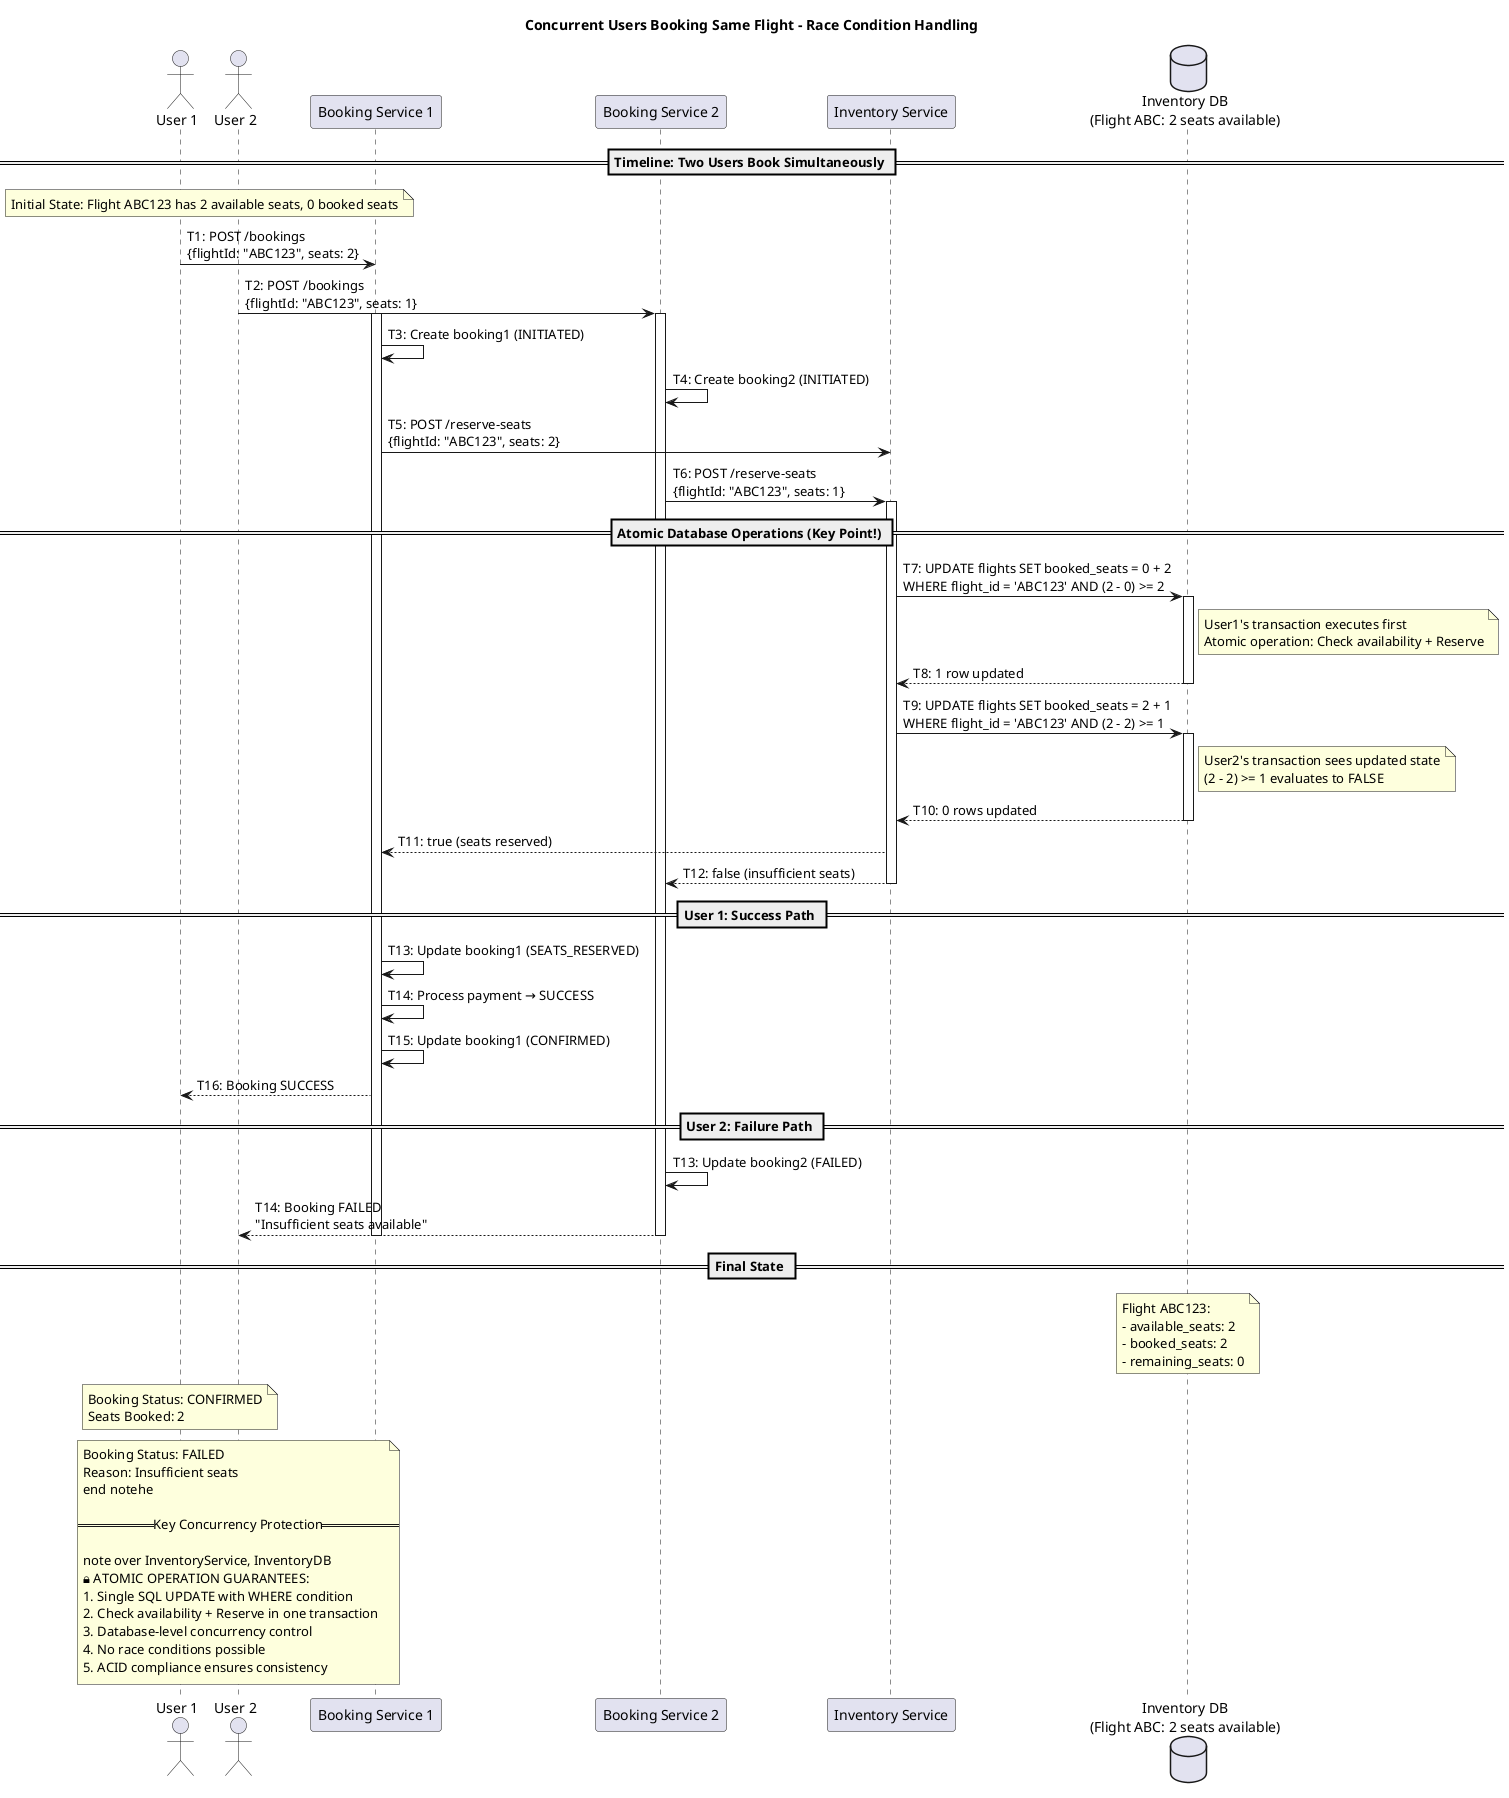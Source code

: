 @startuml Concurrent Booking Scenario

title Concurrent Users Booking Same Flight - Race Condition Handling

actor "User 1" as User1
actor "User 2" as User2
participant "Booking Service 1" as BS1
participant "Booking Service 2" as BS2
participant "Inventory Service" as InventoryService
database "Inventory DB\n(Flight ABC: 2 seats available)" as InventoryDB

== Timeline: Two Users Book Simultaneously ==

note over User1, User2
Initial State: Flight ABC123 has 2 available seats, 0 booked seats
end note

User1 -> BS1: T1: POST /bookings\n{flightId: "ABC123", seats: 2}
User2 -> BS2: T2: POST /bookings\n{flightId: "ABC123", seats: 1}

activate BS1
activate BS2

BS1 -> BS1: T3: Create booking1 (INITIATED)
BS2 -> BS2: T4: Create booking2 (INITIATED)

BS1 -> InventoryService: T5: POST /reserve-seats\n{flightId: "ABC123", seats: 2}
BS2 -> InventoryService: T6: POST /reserve-seats\n{flightId: "ABC123", seats: 1}

activate InventoryService

== Atomic Database Operations (Key Point!) ==

InventoryService -> InventoryDB: T7: UPDATE flights SET booked_seats = 0 + 2\nWHERE flight_id = 'ABC123' AND (2 - 0) >= 2
activate InventoryDB

note right of InventoryDB
User1's transaction executes first
Atomic operation: Check availability + Reserve
end note

InventoryDB --> InventoryService: T8: 1 row updated
deactivate InventoryDB

InventoryService -> InventoryDB: T9: UPDATE flights SET booked_seats = 2 + 1\nWHERE flight_id = 'ABC123' AND (2 - 2) >= 1
activate InventoryDB

note right of InventoryDB
User2's transaction sees updated state
(2 - 2) >= 1 evaluates to FALSE
end note

InventoryDB --> InventoryService: T10: 0 rows updated
deactivate InventoryDB

InventoryService --> BS1: T11: true (seats reserved)
InventoryService --> BS2: T12: false (insufficient seats)

deactivate InventoryService

== User 1: Success Path ==

BS1 -> BS1: T13: Update booking1 (SEATS_RESERVED)
BS1 -> BS1: T14: Process payment → SUCCESS
BS1 -> BS1: T15: Update booking1 (CONFIRMED)
BS1 --> User1: T16: Booking SUCCESS

== User 2: Failure Path ==

BS2 -> BS2: T13: Update booking2 (FAILED)
BS2 --> User2: T14: Booking FAILED\n"Insufficient seats available"

deactivate BS1
deactivate BS2

== Final State ==

note over InventoryDB
Flight ABC123:
- available_seats: 2
- booked_seats: 2
- remaining_seats: 0
end note

note over User1
Booking Status: CONFIRMED
Seats Booked: 2
end note

note over User2
Booking Status: FAILED
Reason: Insufficient seats
end notehe

== Key Concurrency Protection ==

note over InventoryService, InventoryDB
🔒 ATOMIC OPERATION GUARANTEES:
1. Single SQL UPDATE with WHERE condition
2. Check availability + Reserve in one transaction
3. Database-level concurrency control
4. No race conditions possible
5. ACID compliance ensures consistency
end note

@enduml